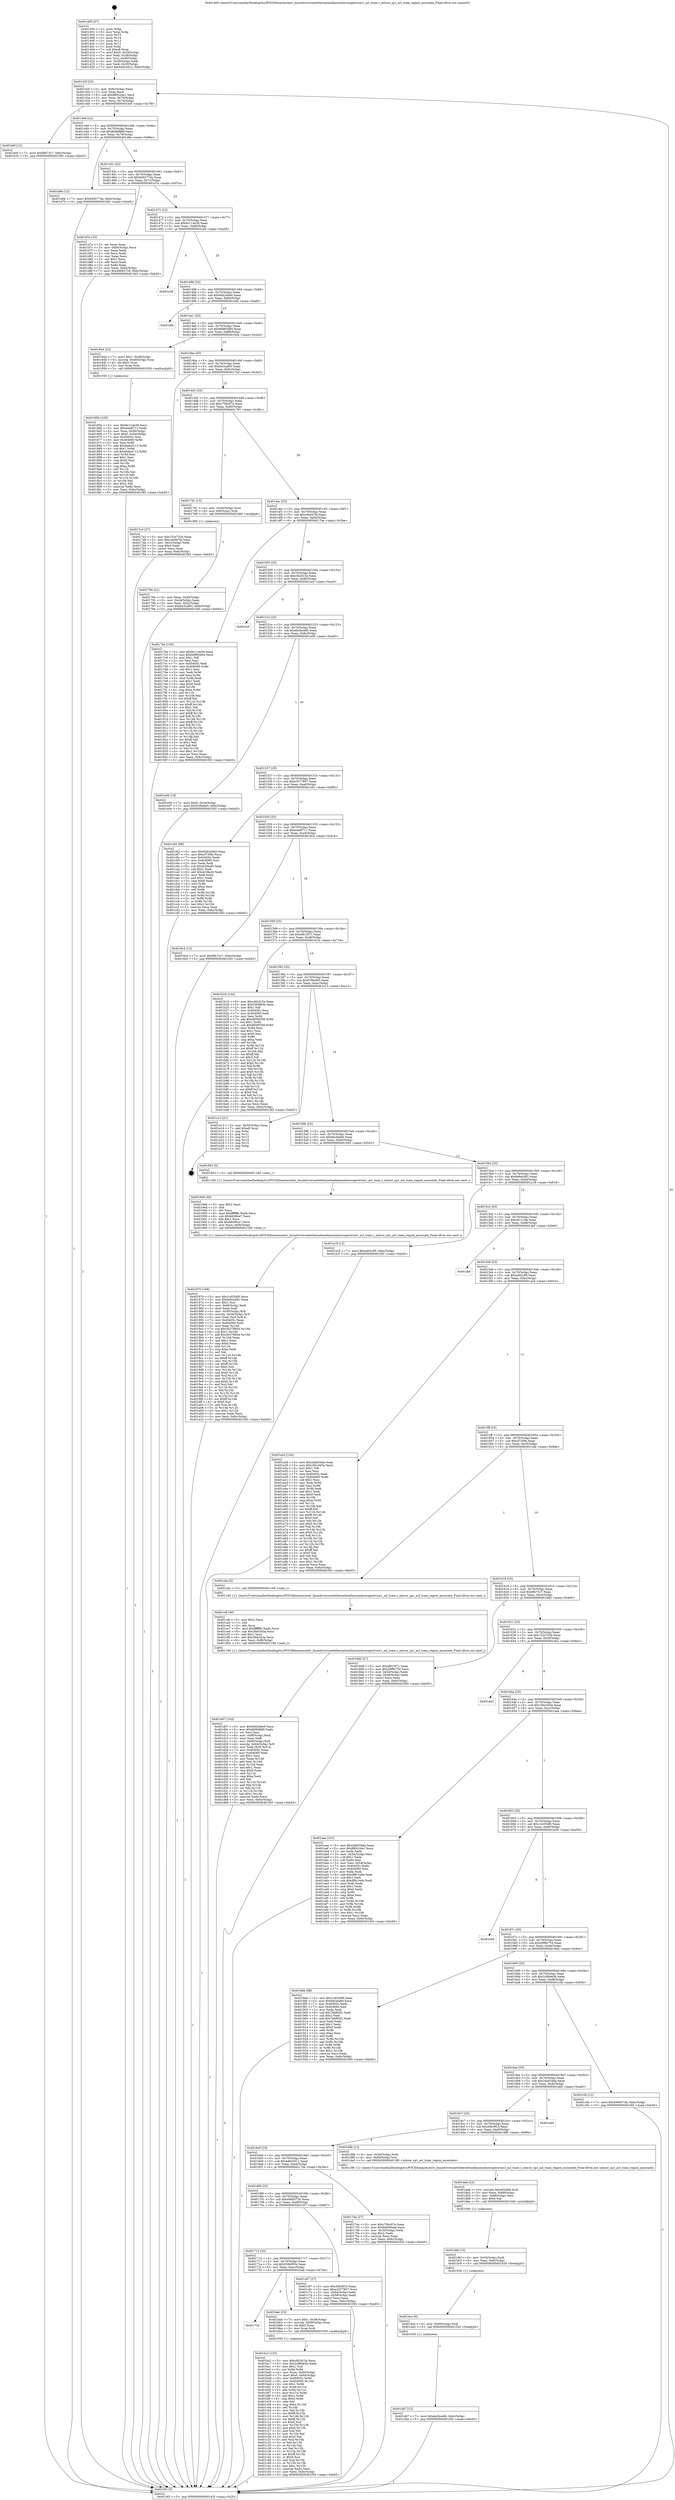 digraph "0x401400" {
  label = "0x401400 (/mnt/c/Users/mathe/Desktop/tcc/POCII/binaries/extr_linuxdriversnetethernetmellanoxmlxswspectrum1_acl_tcam.c_mlxsw_sp1_acl_tcam_region_associate_Final-ollvm.out::main(0))"
  labelloc = "t"
  node[shape=record]

  Entry [label="",width=0.3,height=0.3,shape=circle,fillcolor=black,style=filled]
  "0x40142f" [label="{
     0x40142f [23]\l
     | [instrs]\l
     &nbsp;&nbsp;0x40142f \<+3\>: mov -0x6c(%rbp),%eax\l
     &nbsp;&nbsp;0x401432 \<+2\>: mov %eax,%ecx\l
     &nbsp;&nbsp;0x401434 \<+6\>: sub $0x880c24a1,%ecx\l
     &nbsp;&nbsp;0x40143a \<+3\>: mov %eax,-0x70(%rbp)\l
     &nbsp;&nbsp;0x40143d \<+3\>: mov %ecx,-0x74(%rbp)\l
     &nbsp;&nbsp;0x401440 \<+6\>: je 0000000000401b0f \<main+0x70f\>\l
  }"]
  "0x401b0f" [label="{
     0x401b0f [12]\l
     | [instrs]\l
     &nbsp;&nbsp;0x401b0f \<+7\>: movl $0xf9b73c7,-0x6c(%rbp)\l
     &nbsp;&nbsp;0x401b16 \<+5\>: jmp 0000000000401f45 \<main+0xb45\>\l
  }"]
  "0x401446" [label="{
     0x401446 [22]\l
     | [instrs]\l
     &nbsp;&nbsp;0x401446 \<+5\>: jmp 000000000040144b \<main+0x4b\>\l
     &nbsp;&nbsp;0x40144b \<+3\>: mov -0x70(%rbp),%eax\l
     &nbsp;&nbsp;0x40144e \<+5\>: sub $0x8b9bf889,%eax\l
     &nbsp;&nbsp;0x401453 \<+3\>: mov %eax,-0x78(%rbp)\l
     &nbsp;&nbsp;0x401456 \<+6\>: je 0000000000401d6e \<main+0x96e\>\l
  }"]
  Exit [label="",width=0.3,height=0.3,shape=circle,fillcolor=black,style=filled,peripheries=2]
  "0x401d6e" [label="{
     0x401d6e [12]\l
     | [instrs]\l
     &nbsp;&nbsp;0x401d6e \<+7\>: movl $0x949277da,-0x6c(%rbp)\l
     &nbsp;&nbsp;0x401d75 \<+5\>: jmp 0000000000401f45 \<main+0xb45\>\l
  }"]
  "0x40145c" [label="{
     0x40145c [22]\l
     | [instrs]\l
     &nbsp;&nbsp;0x40145c \<+5\>: jmp 0000000000401461 \<main+0x61\>\l
     &nbsp;&nbsp;0x401461 \<+3\>: mov -0x70(%rbp),%eax\l
     &nbsp;&nbsp;0x401464 \<+5\>: sub $0x949277da,%eax\l
     &nbsp;&nbsp;0x401469 \<+3\>: mov %eax,-0x7c(%rbp)\l
     &nbsp;&nbsp;0x40146c \<+6\>: je 0000000000401d7a \<main+0x97a\>\l
  }"]
  "0x401dd7" [label="{
     0x401dd7 [12]\l
     | [instrs]\l
     &nbsp;&nbsp;0x401dd7 \<+7\>: movl $0xde2bce6b,-0x6c(%rbp)\l
     &nbsp;&nbsp;0x401dde \<+5\>: jmp 0000000000401f45 \<main+0xb45\>\l
  }"]
  "0x401d7a" [label="{
     0x401d7a [33]\l
     | [instrs]\l
     &nbsp;&nbsp;0x401d7a \<+2\>: xor %eax,%eax\l
     &nbsp;&nbsp;0x401d7c \<+3\>: mov -0x64(%rbp),%ecx\l
     &nbsp;&nbsp;0x401d7f \<+2\>: mov %eax,%edx\l
     &nbsp;&nbsp;0x401d81 \<+2\>: sub %ecx,%edx\l
     &nbsp;&nbsp;0x401d83 \<+2\>: mov %eax,%ecx\l
     &nbsp;&nbsp;0x401d85 \<+3\>: sub $0x1,%ecx\l
     &nbsp;&nbsp;0x401d88 \<+2\>: add %ecx,%edx\l
     &nbsp;&nbsp;0x401d8a \<+2\>: sub %edx,%eax\l
     &nbsp;&nbsp;0x401d8c \<+3\>: mov %eax,-0x64(%rbp)\l
     &nbsp;&nbsp;0x401d8f \<+7\>: movl $0x49693726,-0x6c(%rbp)\l
     &nbsp;&nbsp;0x401d96 \<+5\>: jmp 0000000000401f45 \<main+0xb45\>\l
  }"]
  "0x401472" [label="{
     0x401472 [22]\l
     | [instrs]\l
     &nbsp;&nbsp;0x401472 \<+5\>: jmp 0000000000401477 \<main+0x77\>\l
     &nbsp;&nbsp;0x401477 \<+3\>: mov -0x70(%rbp),%eax\l
     &nbsp;&nbsp;0x40147a \<+5\>: sub $0x9c114e38,%eax\l
     &nbsp;&nbsp;0x40147f \<+3\>: mov %eax,-0x80(%rbp)\l
     &nbsp;&nbsp;0x401482 \<+6\>: je 0000000000401e28 \<main+0xa28\>\l
  }"]
  "0x401dce" [label="{
     0x401dce [9]\l
     | [instrs]\l
     &nbsp;&nbsp;0x401dce \<+4\>: mov -0x60(%rbp),%rdi\l
     &nbsp;&nbsp;0x401dd2 \<+5\>: call 0000000000401030 \<free@plt\>\l
     | [calls]\l
     &nbsp;&nbsp;0x401030 \{1\} (unknown)\l
  }"]
  "0x401e28" [label="{
     0x401e28\l
  }", style=dashed]
  "0x401488" [label="{
     0x401488 [25]\l
     | [instrs]\l
     &nbsp;&nbsp;0x401488 \<+5\>: jmp 000000000040148d \<main+0x8d\>\l
     &nbsp;&nbsp;0x40148d \<+3\>: mov -0x70(%rbp),%eax\l
     &nbsp;&nbsp;0x401490 \<+5\>: sub $0x9d42dde0,%eax\l
     &nbsp;&nbsp;0x401495 \<+6\>: mov %eax,-0x84(%rbp)\l
     &nbsp;&nbsp;0x40149b \<+6\>: je 0000000000401efd \<main+0xafd\>\l
  }"]
  "0x401dbf" [label="{
     0x401dbf [15]\l
     | [instrs]\l
     &nbsp;&nbsp;0x401dbf \<+4\>: mov -0x50(%rbp),%rdi\l
     &nbsp;&nbsp;0x401dc3 \<+6\>: mov %eax,-0xfc(%rbp)\l
     &nbsp;&nbsp;0x401dc9 \<+5\>: call 0000000000401030 \<free@plt\>\l
     | [calls]\l
     &nbsp;&nbsp;0x401030 \{1\} (unknown)\l
  }"]
  "0x401efd" [label="{
     0x401efd\l
  }", style=dashed]
  "0x4014a1" [label="{
     0x4014a1 [25]\l
     | [instrs]\l
     &nbsp;&nbsp;0x4014a1 \<+5\>: jmp 00000000004014a6 \<main+0xa6\>\l
     &nbsp;&nbsp;0x4014a6 \<+3\>: mov -0x70(%rbp),%eax\l
     &nbsp;&nbsp;0x4014a9 \<+5\>: sub $0x9d993d84,%eax\l
     &nbsp;&nbsp;0x4014ae \<+6\>: mov %eax,-0x88(%rbp)\l
     &nbsp;&nbsp;0x4014b4 \<+6\>: je 0000000000401844 \<main+0x444\>\l
  }"]
  "0x401da8" [label="{
     0x401da8 [23]\l
     | [instrs]\l
     &nbsp;&nbsp;0x401da8 \<+10\>: movabs $0x4020b6,%rdi\l
     &nbsp;&nbsp;0x401db2 \<+3\>: mov %eax,-0x68(%rbp)\l
     &nbsp;&nbsp;0x401db5 \<+3\>: mov -0x68(%rbp),%esi\l
     &nbsp;&nbsp;0x401db8 \<+2\>: mov $0x0,%al\l
     &nbsp;&nbsp;0x401dba \<+5\>: call 0000000000401040 \<printf@plt\>\l
     | [calls]\l
     &nbsp;&nbsp;0x401040 \{1\} (unknown)\l
  }"]
  "0x401844" [label="{
     0x401844 [23]\l
     | [instrs]\l
     &nbsp;&nbsp;0x401844 \<+7\>: movl $0x1,-0x48(%rbp)\l
     &nbsp;&nbsp;0x40184b \<+4\>: movslq -0x48(%rbp),%rax\l
     &nbsp;&nbsp;0x40184f \<+4\>: shl $0x2,%rax\l
     &nbsp;&nbsp;0x401853 \<+3\>: mov %rax,%rdi\l
     &nbsp;&nbsp;0x401856 \<+5\>: call 0000000000401050 \<malloc@plt\>\l
     | [calls]\l
     &nbsp;&nbsp;0x401050 \{1\} (unknown)\l
  }"]
  "0x4014ba" [label="{
     0x4014ba [25]\l
     | [instrs]\l
     &nbsp;&nbsp;0x4014ba \<+5\>: jmp 00000000004014bf \<main+0xbf\>\l
     &nbsp;&nbsp;0x4014bf \<+3\>: mov -0x70(%rbp),%eax\l
     &nbsp;&nbsp;0x4014c2 \<+5\>: sub $0xb43caf03,%eax\l
     &nbsp;&nbsp;0x4014c7 \<+6\>: mov %eax,-0x8c(%rbp)\l
     &nbsp;&nbsp;0x4014cd \<+6\>: je 00000000004017a3 \<main+0x3a3\>\l
  }"]
  "0x401d07" [label="{
     0x401d07 [103]\l
     | [instrs]\l
     &nbsp;&nbsp;0x401d07 \<+5\>: mov $0x9d42dde0,%ecx\l
     &nbsp;&nbsp;0x401d0c \<+5\>: mov $0x8b9bf889,%edx\l
     &nbsp;&nbsp;0x401d11 \<+2\>: xor %esi,%esi\l
     &nbsp;&nbsp;0x401d13 \<+6\>: mov -0xf8(%rbp),%edi\l
     &nbsp;&nbsp;0x401d19 \<+3\>: imul %eax,%edi\l
     &nbsp;&nbsp;0x401d1c \<+4\>: mov -0x60(%rbp),%r8\l
     &nbsp;&nbsp;0x401d20 \<+4\>: movslq -0x64(%rbp),%r9\l
     &nbsp;&nbsp;0x401d24 \<+4\>: mov %edi,(%r8,%r9,4)\l
     &nbsp;&nbsp;0x401d28 \<+7\>: mov 0x40405c,%eax\l
     &nbsp;&nbsp;0x401d2f \<+7\>: mov 0x404060,%edi\l
     &nbsp;&nbsp;0x401d36 \<+3\>: sub $0x1,%esi\l
     &nbsp;&nbsp;0x401d39 \<+3\>: mov %eax,%r10d\l
     &nbsp;&nbsp;0x401d3c \<+3\>: add %esi,%r10d\l
     &nbsp;&nbsp;0x401d3f \<+4\>: imul %r10d,%eax\l
     &nbsp;&nbsp;0x401d43 \<+3\>: and $0x1,%eax\l
     &nbsp;&nbsp;0x401d46 \<+3\>: cmp $0x0,%eax\l
     &nbsp;&nbsp;0x401d49 \<+4\>: sete %r11b\l
     &nbsp;&nbsp;0x401d4d \<+3\>: cmp $0xa,%edi\l
     &nbsp;&nbsp;0x401d50 \<+3\>: setl %bl\l
     &nbsp;&nbsp;0x401d53 \<+3\>: mov %r11b,%r14b\l
     &nbsp;&nbsp;0x401d56 \<+3\>: and %bl,%r14b\l
     &nbsp;&nbsp;0x401d59 \<+3\>: xor %bl,%r11b\l
     &nbsp;&nbsp;0x401d5c \<+3\>: or %r11b,%r14b\l
     &nbsp;&nbsp;0x401d5f \<+4\>: test $0x1,%r14b\l
     &nbsp;&nbsp;0x401d63 \<+3\>: cmovne %edx,%ecx\l
     &nbsp;&nbsp;0x401d66 \<+3\>: mov %ecx,-0x6c(%rbp)\l
     &nbsp;&nbsp;0x401d69 \<+5\>: jmp 0000000000401f45 \<main+0xb45\>\l
  }"]
  "0x4017a3" [label="{
     0x4017a3 [27]\l
     | [instrs]\l
     &nbsp;&nbsp;0x4017a3 \<+5\>: mov $0x132e733b,%eax\l
     &nbsp;&nbsp;0x4017a8 \<+5\>: mov $0xcde947fe,%ecx\l
     &nbsp;&nbsp;0x4017ad \<+3\>: mov -0x2c(%rbp),%edx\l
     &nbsp;&nbsp;0x4017b0 \<+3\>: cmp $0x0,%edx\l
     &nbsp;&nbsp;0x4017b3 \<+3\>: cmove %ecx,%eax\l
     &nbsp;&nbsp;0x4017b6 \<+3\>: mov %eax,-0x6c(%rbp)\l
     &nbsp;&nbsp;0x4017b9 \<+5\>: jmp 0000000000401f45 \<main+0xb45\>\l
  }"]
  "0x4014d3" [label="{
     0x4014d3 [25]\l
     | [instrs]\l
     &nbsp;&nbsp;0x4014d3 \<+5\>: jmp 00000000004014d8 \<main+0xd8\>\l
     &nbsp;&nbsp;0x4014d8 \<+3\>: mov -0x70(%rbp),%eax\l
     &nbsp;&nbsp;0x4014db \<+5\>: sub $0xc70bc97e,%eax\l
     &nbsp;&nbsp;0x4014e0 \<+6\>: mov %eax,-0x90(%rbp)\l
     &nbsp;&nbsp;0x4014e6 \<+6\>: je 0000000000401781 \<main+0x381\>\l
  }"]
  "0x401cdf" [label="{
     0x401cdf [40]\l
     | [instrs]\l
     &nbsp;&nbsp;0x401cdf \<+5\>: mov $0x2,%ecx\l
     &nbsp;&nbsp;0x401ce4 \<+1\>: cltd\l
     &nbsp;&nbsp;0x401ce5 \<+2\>: idiv %ecx\l
     &nbsp;&nbsp;0x401ce7 \<+6\>: imul $0xfffffffe,%edx,%ecx\l
     &nbsp;&nbsp;0x401ced \<+6\>: sub $0x3feb343a,%ecx\l
     &nbsp;&nbsp;0x401cf3 \<+3\>: add $0x1,%ecx\l
     &nbsp;&nbsp;0x401cf6 \<+6\>: add $0x3feb343a,%ecx\l
     &nbsp;&nbsp;0x401cfc \<+6\>: mov %ecx,-0xf8(%rbp)\l
     &nbsp;&nbsp;0x401d02 \<+5\>: call 0000000000401160 \<next_i\>\l
     | [calls]\l
     &nbsp;&nbsp;0x401160 \{1\} (/mnt/c/Users/mathe/Desktop/tcc/POCII/binaries/extr_linuxdriversnetethernetmellanoxmlxswspectrum1_acl_tcam.c_mlxsw_sp1_acl_tcam_region_associate_Final-ollvm.out::next_i)\l
  }"]
  "0x401781" [label="{
     0x401781 [13]\l
     | [instrs]\l
     &nbsp;&nbsp;0x401781 \<+4\>: mov -0x40(%rbp),%rax\l
     &nbsp;&nbsp;0x401785 \<+4\>: mov 0x8(%rax),%rdi\l
     &nbsp;&nbsp;0x401789 \<+5\>: call 0000000000401060 \<atoi@plt\>\l
     | [calls]\l
     &nbsp;&nbsp;0x401060 \{1\} (unknown)\l
  }"]
  "0x4014ec" [label="{
     0x4014ec [25]\l
     | [instrs]\l
     &nbsp;&nbsp;0x4014ec \<+5\>: jmp 00000000004014f1 \<main+0xf1\>\l
     &nbsp;&nbsp;0x4014f1 \<+3\>: mov -0x70(%rbp),%eax\l
     &nbsp;&nbsp;0x4014f4 \<+5\>: sub $0xcde947fe,%eax\l
     &nbsp;&nbsp;0x4014f9 \<+6\>: mov %eax,-0x94(%rbp)\l
     &nbsp;&nbsp;0x4014ff \<+6\>: je 00000000004017be \<main+0x3be\>\l
  }"]
  "0x401bc2" [label="{
     0x401bc2 [153]\l
     | [instrs]\l
     &nbsp;&nbsp;0x401bc2 \<+5\>: mov $0xcf42d15a,%ecx\l
     &nbsp;&nbsp;0x401bc7 \<+5\>: mov $0x2c89de5b,%edx\l
     &nbsp;&nbsp;0x401bcc \<+3\>: mov $0x1,%sil\l
     &nbsp;&nbsp;0x401bcf \<+3\>: xor %r8d,%r8d\l
     &nbsp;&nbsp;0x401bd2 \<+4\>: mov %rax,-0x60(%rbp)\l
     &nbsp;&nbsp;0x401bd6 \<+7\>: movl $0x0,-0x64(%rbp)\l
     &nbsp;&nbsp;0x401bdd \<+8\>: mov 0x40405c,%r9d\l
     &nbsp;&nbsp;0x401be5 \<+8\>: mov 0x404060,%r10d\l
     &nbsp;&nbsp;0x401bed \<+4\>: sub $0x1,%r8d\l
     &nbsp;&nbsp;0x401bf1 \<+3\>: mov %r9d,%r11d\l
     &nbsp;&nbsp;0x401bf4 \<+3\>: add %r8d,%r11d\l
     &nbsp;&nbsp;0x401bf7 \<+4\>: imul %r11d,%r9d\l
     &nbsp;&nbsp;0x401bfb \<+4\>: and $0x1,%r9d\l
     &nbsp;&nbsp;0x401bff \<+4\>: cmp $0x0,%r9d\l
     &nbsp;&nbsp;0x401c03 \<+3\>: sete %bl\l
     &nbsp;&nbsp;0x401c06 \<+4\>: cmp $0xa,%r10d\l
     &nbsp;&nbsp;0x401c0a \<+4\>: setl %r14b\l
     &nbsp;&nbsp;0x401c0e \<+3\>: mov %bl,%r15b\l
     &nbsp;&nbsp;0x401c11 \<+4\>: xor $0xff,%r15b\l
     &nbsp;&nbsp;0x401c15 \<+3\>: mov %r14b,%r12b\l
     &nbsp;&nbsp;0x401c18 \<+4\>: xor $0xff,%r12b\l
     &nbsp;&nbsp;0x401c1c \<+4\>: xor $0x0,%sil\l
     &nbsp;&nbsp;0x401c20 \<+3\>: mov %r15b,%r13b\l
     &nbsp;&nbsp;0x401c23 \<+4\>: and $0x0,%r13b\l
     &nbsp;&nbsp;0x401c27 \<+3\>: and %sil,%bl\l
     &nbsp;&nbsp;0x401c2a \<+3\>: mov %r12b,%al\l
     &nbsp;&nbsp;0x401c2d \<+2\>: and $0x0,%al\l
     &nbsp;&nbsp;0x401c2f \<+3\>: and %sil,%r14b\l
     &nbsp;&nbsp;0x401c32 \<+3\>: or %bl,%r13b\l
     &nbsp;&nbsp;0x401c35 \<+3\>: or %r14b,%al\l
     &nbsp;&nbsp;0x401c38 \<+3\>: xor %al,%r13b\l
     &nbsp;&nbsp;0x401c3b \<+3\>: or %r12b,%r15b\l
     &nbsp;&nbsp;0x401c3e \<+4\>: xor $0xff,%r15b\l
     &nbsp;&nbsp;0x401c42 \<+4\>: or $0x0,%sil\l
     &nbsp;&nbsp;0x401c46 \<+3\>: and %sil,%r15b\l
     &nbsp;&nbsp;0x401c49 \<+3\>: or %r15b,%r13b\l
     &nbsp;&nbsp;0x401c4c \<+4\>: test $0x1,%r13b\l
     &nbsp;&nbsp;0x401c50 \<+3\>: cmovne %edx,%ecx\l
     &nbsp;&nbsp;0x401c53 \<+3\>: mov %ecx,-0x6c(%rbp)\l
     &nbsp;&nbsp;0x401c56 \<+5\>: jmp 0000000000401f45 \<main+0xb45\>\l
  }"]
  "0x4017be" [label="{
     0x4017be [134]\l
     | [instrs]\l
     &nbsp;&nbsp;0x4017be \<+5\>: mov $0x9c114e38,%eax\l
     &nbsp;&nbsp;0x4017c3 \<+5\>: mov $0x9d993d84,%ecx\l
     &nbsp;&nbsp;0x4017c8 \<+2\>: mov $0x1,%dl\l
     &nbsp;&nbsp;0x4017ca \<+2\>: xor %esi,%esi\l
     &nbsp;&nbsp;0x4017cc \<+7\>: mov 0x40405c,%edi\l
     &nbsp;&nbsp;0x4017d3 \<+8\>: mov 0x404060,%r8d\l
     &nbsp;&nbsp;0x4017db \<+3\>: sub $0x1,%esi\l
     &nbsp;&nbsp;0x4017de \<+3\>: mov %edi,%r9d\l
     &nbsp;&nbsp;0x4017e1 \<+3\>: add %esi,%r9d\l
     &nbsp;&nbsp;0x4017e4 \<+4\>: imul %r9d,%edi\l
     &nbsp;&nbsp;0x4017e8 \<+3\>: and $0x1,%edi\l
     &nbsp;&nbsp;0x4017eb \<+3\>: cmp $0x0,%edi\l
     &nbsp;&nbsp;0x4017ee \<+4\>: sete %r10b\l
     &nbsp;&nbsp;0x4017f2 \<+4\>: cmp $0xa,%r8d\l
     &nbsp;&nbsp;0x4017f6 \<+4\>: setl %r11b\l
     &nbsp;&nbsp;0x4017fa \<+3\>: mov %r10b,%bl\l
     &nbsp;&nbsp;0x4017fd \<+3\>: xor $0xff,%bl\l
     &nbsp;&nbsp;0x401800 \<+3\>: mov %r11b,%r14b\l
     &nbsp;&nbsp;0x401803 \<+4\>: xor $0xff,%r14b\l
     &nbsp;&nbsp;0x401807 \<+3\>: xor $0x1,%dl\l
     &nbsp;&nbsp;0x40180a \<+3\>: mov %bl,%r15b\l
     &nbsp;&nbsp;0x40180d \<+4\>: and $0xff,%r15b\l
     &nbsp;&nbsp;0x401811 \<+3\>: and %dl,%r10b\l
     &nbsp;&nbsp;0x401814 \<+3\>: mov %r14b,%r12b\l
     &nbsp;&nbsp;0x401817 \<+4\>: and $0xff,%r12b\l
     &nbsp;&nbsp;0x40181b \<+3\>: and %dl,%r11b\l
     &nbsp;&nbsp;0x40181e \<+3\>: or %r10b,%r15b\l
     &nbsp;&nbsp;0x401821 \<+3\>: or %r11b,%r12b\l
     &nbsp;&nbsp;0x401824 \<+3\>: xor %r12b,%r15b\l
     &nbsp;&nbsp;0x401827 \<+3\>: or %r14b,%bl\l
     &nbsp;&nbsp;0x40182a \<+3\>: xor $0xff,%bl\l
     &nbsp;&nbsp;0x40182d \<+3\>: or $0x1,%dl\l
     &nbsp;&nbsp;0x401830 \<+2\>: and %dl,%bl\l
     &nbsp;&nbsp;0x401832 \<+3\>: or %bl,%r15b\l
     &nbsp;&nbsp;0x401835 \<+4\>: test $0x1,%r15b\l
     &nbsp;&nbsp;0x401839 \<+3\>: cmovne %ecx,%eax\l
     &nbsp;&nbsp;0x40183c \<+3\>: mov %eax,-0x6c(%rbp)\l
     &nbsp;&nbsp;0x40183f \<+5\>: jmp 0000000000401f45 \<main+0xb45\>\l
  }"]
  "0x401505" [label="{
     0x401505 [25]\l
     | [instrs]\l
     &nbsp;&nbsp;0x401505 \<+5\>: jmp 000000000040150a \<main+0x10a\>\l
     &nbsp;&nbsp;0x40150a \<+3\>: mov -0x70(%rbp),%eax\l
     &nbsp;&nbsp;0x40150d \<+5\>: sub $0xcf42d15a,%eax\l
     &nbsp;&nbsp;0x401512 \<+6\>: mov %eax,-0x98(%rbp)\l
     &nbsp;&nbsp;0x401518 \<+6\>: je 0000000000401ecf \<main+0xacf\>\l
  }"]
  "0x40172b" [label="{
     0x40172b\l
  }", style=dashed]
  "0x401ecf" [label="{
     0x401ecf\l
  }", style=dashed]
  "0x40151e" [label="{
     0x40151e [25]\l
     | [instrs]\l
     &nbsp;&nbsp;0x40151e \<+5\>: jmp 0000000000401523 \<main+0x123\>\l
     &nbsp;&nbsp;0x401523 \<+3\>: mov -0x70(%rbp),%eax\l
     &nbsp;&nbsp;0x401526 \<+5\>: sub $0xde2bce6b,%eax\l
     &nbsp;&nbsp;0x40152b \<+6\>: mov %eax,-0x9c(%rbp)\l
     &nbsp;&nbsp;0x401531 \<+6\>: je 0000000000401e00 \<main+0xa00\>\l
  }"]
  "0x401bab" [label="{
     0x401bab [23]\l
     | [instrs]\l
     &nbsp;&nbsp;0x401bab \<+7\>: movl $0x1,-0x58(%rbp)\l
     &nbsp;&nbsp;0x401bb2 \<+4\>: movslq -0x58(%rbp),%rax\l
     &nbsp;&nbsp;0x401bb6 \<+4\>: shl $0x2,%rax\l
     &nbsp;&nbsp;0x401bba \<+3\>: mov %rax,%rdi\l
     &nbsp;&nbsp;0x401bbd \<+5\>: call 0000000000401050 \<malloc@plt\>\l
     | [calls]\l
     &nbsp;&nbsp;0x401050 \{1\} (unknown)\l
  }"]
  "0x401e00" [label="{
     0x401e00 [19]\l
     | [instrs]\l
     &nbsp;&nbsp;0x401e00 \<+7\>: movl $0x0,-0x34(%rbp)\l
     &nbsp;&nbsp;0x401e07 \<+7\>: movl $0xf1f9a4b5,-0x6c(%rbp)\l
     &nbsp;&nbsp;0x401e0e \<+5\>: jmp 0000000000401f45 \<main+0xb45\>\l
  }"]
  "0x401537" [label="{
     0x401537 [25]\l
     | [instrs]\l
     &nbsp;&nbsp;0x401537 \<+5\>: jmp 000000000040153c \<main+0x13c\>\l
     &nbsp;&nbsp;0x40153c \<+3\>: mov -0x70(%rbp),%eax\l
     &nbsp;&nbsp;0x40153f \<+5\>: sub $0xe3377857,%eax\l
     &nbsp;&nbsp;0x401544 \<+6\>: mov %eax,-0xa0(%rbp)\l
     &nbsp;&nbsp;0x40154a \<+6\>: je 0000000000401c82 \<main+0x882\>\l
  }"]
  "0x401712" [label="{
     0x401712 [25]\l
     | [instrs]\l
     &nbsp;&nbsp;0x401712 \<+5\>: jmp 0000000000401717 \<main+0x317\>\l
     &nbsp;&nbsp;0x401717 \<+3\>: mov -0x70(%rbp),%eax\l
     &nbsp;&nbsp;0x40171a \<+5\>: sub $0x5384f93e,%eax\l
     &nbsp;&nbsp;0x40171f \<+6\>: mov %eax,-0xec(%rbp)\l
     &nbsp;&nbsp;0x401725 \<+6\>: je 0000000000401bab \<main+0x7ab\>\l
  }"]
  "0x401c82" [label="{
     0x401c82 [88]\l
     | [instrs]\l
     &nbsp;&nbsp;0x401c82 \<+5\>: mov $0x9d42dde0,%eax\l
     &nbsp;&nbsp;0x401c87 \<+5\>: mov $0xcf730fe,%ecx\l
     &nbsp;&nbsp;0x401c8c \<+7\>: mov 0x40405c,%edx\l
     &nbsp;&nbsp;0x401c93 \<+7\>: mov 0x404060,%esi\l
     &nbsp;&nbsp;0x401c9a \<+2\>: mov %edx,%edi\l
     &nbsp;&nbsp;0x401c9c \<+6\>: sub $0x4c58a40,%edi\l
     &nbsp;&nbsp;0x401ca2 \<+3\>: sub $0x1,%edi\l
     &nbsp;&nbsp;0x401ca5 \<+6\>: add $0x4c58a40,%edi\l
     &nbsp;&nbsp;0x401cab \<+3\>: imul %edi,%edx\l
     &nbsp;&nbsp;0x401cae \<+3\>: and $0x1,%edx\l
     &nbsp;&nbsp;0x401cb1 \<+3\>: cmp $0x0,%edx\l
     &nbsp;&nbsp;0x401cb4 \<+4\>: sete %r8b\l
     &nbsp;&nbsp;0x401cb8 \<+3\>: cmp $0xa,%esi\l
     &nbsp;&nbsp;0x401cbb \<+4\>: setl %r9b\l
     &nbsp;&nbsp;0x401cbf \<+3\>: mov %r8b,%r10b\l
     &nbsp;&nbsp;0x401cc2 \<+3\>: and %r9b,%r10b\l
     &nbsp;&nbsp;0x401cc5 \<+3\>: xor %r9b,%r8b\l
     &nbsp;&nbsp;0x401cc8 \<+3\>: or %r8b,%r10b\l
     &nbsp;&nbsp;0x401ccb \<+4\>: test $0x1,%r10b\l
     &nbsp;&nbsp;0x401ccf \<+3\>: cmovne %ecx,%eax\l
     &nbsp;&nbsp;0x401cd2 \<+3\>: mov %eax,-0x6c(%rbp)\l
     &nbsp;&nbsp;0x401cd5 \<+5\>: jmp 0000000000401f45 \<main+0xb45\>\l
  }"]
  "0x401550" [label="{
     0x401550 [25]\l
     | [instrs]\l
     &nbsp;&nbsp;0x401550 \<+5\>: jmp 0000000000401555 \<main+0x155\>\l
     &nbsp;&nbsp;0x401555 \<+3\>: mov -0x70(%rbp),%eax\l
     &nbsp;&nbsp;0x401558 \<+5\>: sub $0xe4e8f711,%eax\l
     &nbsp;&nbsp;0x40155d \<+6\>: mov %eax,-0xa4(%rbp)\l
     &nbsp;&nbsp;0x401563 \<+6\>: je 00000000004018c4 \<main+0x4c4\>\l
  }"]
  "0x401c67" [label="{
     0x401c67 [27]\l
     | [instrs]\l
     &nbsp;&nbsp;0x401c67 \<+5\>: mov $0x30fc9f15,%eax\l
     &nbsp;&nbsp;0x401c6c \<+5\>: mov $0xe3377857,%ecx\l
     &nbsp;&nbsp;0x401c71 \<+3\>: mov -0x64(%rbp),%edx\l
     &nbsp;&nbsp;0x401c74 \<+3\>: cmp -0x58(%rbp),%edx\l
     &nbsp;&nbsp;0x401c77 \<+3\>: cmovl %ecx,%eax\l
     &nbsp;&nbsp;0x401c7a \<+3\>: mov %eax,-0x6c(%rbp)\l
     &nbsp;&nbsp;0x401c7d \<+5\>: jmp 0000000000401f45 \<main+0xb45\>\l
  }"]
  "0x4018c4" [label="{
     0x4018c4 [12]\l
     | [instrs]\l
     &nbsp;&nbsp;0x4018c4 \<+7\>: movl $0xf9b73c7,-0x6c(%rbp)\l
     &nbsp;&nbsp;0x4018cb \<+5\>: jmp 0000000000401f45 \<main+0xb45\>\l
  }"]
  "0x401569" [label="{
     0x401569 [25]\l
     | [instrs]\l
     &nbsp;&nbsp;0x401569 \<+5\>: jmp 000000000040156e \<main+0x16e\>\l
     &nbsp;&nbsp;0x40156e \<+3\>: mov -0x70(%rbp),%eax\l
     &nbsp;&nbsp;0x401571 \<+5\>: sub $0xef615f71,%eax\l
     &nbsp;&nbsp;0x401576 \<+6\>: mov %eax,-0xa8(%rbp)\l
     &nbsp;&nbsp;0x40157c \<+6\>: je 0000000000401b1b \<main+0x71b\>\l
  }"]
  "0x401970" [label="{
     0x401970 [168]\l
     | [instrs]\l
     &nbsp;&nbsp;0x401970 \<+5\>: mov $0x1cd354f0,%ecx\l
     &nbsp;&nbsp;0x401975 \<+5\>: mov $0xfe6ee382,%edx\l
     &nbsp;&nbsp;0x40197a \<+3\>: mov $0x1,%sil\l
     &nbsp;&nbsp;0x40197d \<+6\>: mov -0xf4(%rbp),%edi\l
     &nbsp;&nbsp;0x401983 \<+3\>: imul %eax,%edi\l
     &nbsp;&nbsp;0x401986 \<+4\>: mov -0x50(%rbp),%r8\l
     &nbsp;&nbsp;0x40198a \<+4\>: movslq -0x54(%rbp),%r9\l
     &nbsp;&nbsp;0x40198e \<+4\>: mov %edi,(%r8,%r9,4)\l
     &nbsp;&nbsp;0x401992 \<+7\>: mov 0x40405c,%eax\l
     &nbsp;&nbsp;0x401999 \<+7\>: mov 0x404060,%edi\l
     &nbsp;&nbsp;0x4019a0 \<+3\>: mov %eax,%r10d\l
     &nbsp;&nbsp;0x4019a3 \<+7\>: sub $0x3b37895d,%r10d\l
     &nbsp;&nbsp;0x4019aa \<+4\>: sub $0x1,%r10d\l
     &nbsp;&nbsp;0x4019ae \<+7\>: add $0x3b37895d,%r10d\l
     &nbsp;&nbsp;0x4019b5 \<+4\>: imul %r10d,%eax\l
     &nbsp;&nbsp;0x4019b9 \<+3\>: and $0x1,%eax\l
     &nbsp;&nbsp;0x4019bc \<+3\>: cmp $0x0,%eax\l
     &nbsp;&nbsp;0x4019bf \<+4\>: sete %r11b\l
     &nbsp;&nbsp;0x4019c3 \<+3\>: cmp $0xa,%edi\l
     &nbsp;&nbsp;0x4019c6 \<+3\>: setl %bl\l
     &nbsp;&nbsp;0x4019c9 \<+3\>: mov %r11b,%r14b\l
     &nbsp;&nbsp;0x4019cc \<+4\>: xor $0xff,%r14b\l
     &nbsp;&nbsp;0x4019d0 \<+3\>: mov %bl,%r15b\l
     &nbsp;&nbsp;0x4019d3 \<+4\>: xor $0xff,%r15b\l
     &nbsp;&nbsp;0x4019d7 \<+4\>: xor $0x0,%sil\l
     &nbsp;&nbsp;0x4019db \<+3\>: mov %r14b,%r12b\l
     &nbsp;&nbsp;0x4019de \<+4\>: and $0x0,%r12b\l
     &nbsp;&nbsp;0x4019e2 \<+3\>: and %sil,%r11b\l
     &nbsp;&nbsp;0x4019e5 \<+3\>: mov %r15b,%r13b\l
     &nbsp;&nbsp;0x4019e8 \<+4\>: and $0x0,%r13b\l
     &nbsp;&nbsp;0x4019ec \<+3\>: and %sil,%bl\l
     &nbsp;&nbsp;0x4019ef \<+3\>: or %r11b,%r12b\l
     &nbsp;&nbsp;0x4019f2 \<+3\>: or %bl,%r13b\l
     &nbsp;&nbsp;0x4019f5 \<+3\>: xor %r13b,%r12b\l
     &nbsp;&nbsp;0x4019f8 \<+3\>: or %r15b,%r14b\l
     &nbsp;&nbsp;0x4019fb \<+4\>: xor $0xff,%r14b\l
     &nbsp;&nbsp;0x4019ff \<+4\>: or $0x0,%sil\l
     &nbsp;&nbsp;0x401a03 \<+3\>: and %sil,%r14b\l
     &nbsp;&nbsp;0x401a06 \<+3\>: or %r14b,%r12b\l
     &nbsp;&nbsp;0x401a09 \<+4\>: test $0x1,%r12b\l
     &nbsp;&nbsp;0x401a0d \<+3\>: cmovne %edx,%ecx\l
     &nbsp;&nbsp;0x401a10 \<+3\>: mov %ecx,-0x6c(%rbp)\l
     &nbsp;&nbsp;0x401a13 \<+5\>: jmp 0000000000401f45 \<main+0xb45\>\l
  }"]
  "0x401b1b" [label="{
     0x401b1b [144]\l
     | [instrs]\l
     &nbsp;&nbsp;0x401b1b \<+5\>: mov $0xcf42d15a,%eax\l
     &nbsp;&nbsp;0x401b20 \<+5\>: mov $0x5384f93e,%ecx\l
     &nbsp;&nbsp;0x401b25 \<+2\>: mov $0x1,%dl\l
     &nbsp;&nbsp;0x401b27 \<+7\>: mov 0x40405c,%esi\l
     &nbsp;&nbsp;0x401b2e \<+7\>: mov 0x404060,%edi\l
     &nbsp;&nbsp;0x401b35 \<+3\>: mov %esi,%r8d\l
     &nbsp;&nbsp;0x401b38 \<+7\>: add $0xd65fd358,%r8d\l
     &nbsp;&nbsp;0x401b3f \<+4\>: sub $0x1,%r8d\l
     &nbsp;&nbsp;0x401b43 \<+7\>: sub $0xd65fd358,%r8d\l
     &nbsp;&nbsp;0x401b4a \<+4\>: imul %r8d,%esi\l
     &nbsp;&nbsp;0x401b4e \<+3\>: and $0x1,%esi\l
     &nbsp;&nbsp;0x401b51 \<+3\>: cmp $0x0,%esi\l
     &nbsp;&nbsp;0x401b54 \<+4\>: sete %r9b\l
     &nbsp;&nbsp;0x401b58 \<+3\>: cmp $0xa,%edi\l
     &nbsp;&nbsp;0x401b5b \<+4\>: setl %r10b\l
     &nbsp;&nbsp;0x401b5f \<+3\>: mov %r9b,%r11b\l
     &nbsp;&nbsp;0x401b62 \<+4\>: xor $0xff,%r11b\l
     &nbsp;&nbsp;0x401b66 \<+3\>: mov %r10b,%bl\l
     &nbsp;&nbsp;0x401b69 \<+3\>: xor $0xff,%bl\l
     &nbsp;&nbsp;0x401b6c \<+3\>: xor $0x0,%dl\l
     &nbsp;&nbsp;0x401b6f \<+3\>: mov %r11b,%r14b\l
     &nbsp;&nbsp;0x401b72 \<+4\>: and $0x0,%r14b\l
     &nbsp;&nbsp;0x401b76 \<+3\>: and %dl,%r9b\l
     &nbsp;&nbsp;0x401b79 \<+3\>: mov %bl,%r15b\l
     &nbsp;&nbsp;0x401b7c \<+4\>: and $0x0,%r15b\l
     &nbsp;&nbsp;0x401b80 \<+3\>: and %dl,%r10b\l
     &nbsp;&nbsp;0x401b83 \<+3\>: or %r9b,%r14b\l
     &nbsp;&nbsp;0x401b86 \<+3\>: or %r10b,%r15b\l
     &nbsp;&nbsp;0x401b89 \<+3\>: xor %r15b,%r14b\l
     &nbsp;&nbsp;0x401b8c \<+3\>: or %bl,%r11b\l
     &nbsp;&nbsp;0x401b8f \<+4\>: xor $0xff,%r11b\l
     &nbsp;&nbsp;0x401b93 \<+3\>: or $0x0,%dl\l
     &nbsp;&nbsp;0x401b96 \<+3\>: and %dl,%r11b\l
     &nbsp;&nbsp;0x401b99 \<+3\>: or %r11b,%r14b\l
     &nbsp;&nbsp;0x401b9c \<+4\>: test $0x1,%r14b\l
     &nbsp;&nbsp;0x401ba0 \<+3\>: cmovne %ecx,%eax\l
     &nbsp;&nbsp;0x401ba3 \<+3\>: mov %eax,-0x6c(%rbp)\l
     &nbsp;&nbsp;0x401ba6 \<+5\>: jmp 0000000000401f45 \<main+0xb45\>\l
  }"]
  "0x401582" [label="{
     0x401582 [25]\l
     | [instrs]\l
     &nbsp;&nbsp;0x401582 \<+5\>: jmp 0000000000401587 \<main+0x187\>\l
     &nbsp;&nbsp;0x401587 \<+3\>: mov -0x70(%rbp),%eax\l
     &nbsp;&nbsp;0x40158a \<+5\>: sub $0xf1f9a4b5,%eax\l
     &nbsp;&nbsp;0x40158f \<+6\>: mov %eax,-0xac(%rbp)\l
     &nbsp;&nbsp;0x401595 \<+6\>: je 0000000000401e13 \<main+0xa13\>\l
  }"]
  "0x401948" [label="{
     0x401948 [40]\l
     | [instrs]\l
     &nbsp;&nbsp;0x401948 \<+5\>: mov $0x2,%ecx\l
     &nbsp;&nbsp;0x40194d \<+1\>: cltd\l
     &nbsp;&nbsp;0x40194e \<+2\>: idiv %ecx\l
     &nbsp;&nbsp;0x401950 \<+6\>: imul $0xfffffffe,%edx,%ecx\l
     &nbsp;&nbsp;0x401956 \<+6\>: sub $0xbfc98ce7,%ecx\l
     &nbsp;&nbsp;0x40195c \<+3\>: add $0x1,%ecx\l
     &nbsp;&nbsp;0x40195f \<+6\>: add $0xbfc98ce7,%ecx\l
     &nbsp;&nbsp;0x401965 \<+6\>: mov %ecx,-0xf4(%rbp)\l
     &nbsp;&nbsp;0x40196b \<+5\>: call 0000000000401160 \<next_i\>\l
     | [calls]\l
     &nbsp;&nbsp;0x401160 \{1\} (/mnt/c/Users/mathe/Desktop/tcc/POCII/binaries/extr_linuxdriversnetethernetmellanoxmlxswspectrum1_acl_tcam.c_mlxsw_sp1_acl_tcam_region_associate_Final-ollvm.out::next_i)\l
  }"]
  "0x401e13" [label="{
     0x401e13 [21]\l
     | [instrs]\l
     &nbsp;&nbsp;0x401e13 \<+3\>: mov -0x34(%rbp),%eax\l
     &nbsp;&nbsp;0x401e16 \<+7\>: add $0xe8,%rsp\l
     &nbsp;&nbsp;0x401e1d \<+1\>: pop %rbx\l
     &nbsp;&nbsp;0x401e1e \<+2\>: pop %r12\l
     &nbsp;&nbsp;0x401e20 \<+2\>: pop %r13\l
     &nbsp;&nbsp;0x401e22 \<+2\>: pop %r14\l
     &nbsp;&nbsp;0x401e24 \<+2\>: pop %r15\l
     &nbsp;&nbsp;0x401e26 \<+1\>: pop %rbp\l
     &nbsp;&nbsp;0x401e27 \<+1\>: ret\l
  }"]
  "0x40159b" [label="{
     0x40159b [25]\l
     | [instrs]\l
     &nbsp;&nbsp;0x40159b \<+5\>: jmp 00000000004015a0 \<main+0x1a0\>\l
     &nbsp;&nbsp;0x4015a0 \<+3\>: mov -0x70(%rbp),%eax\l
     &nbsp;&nbsp;0x4015a3 \<+5\>: sub $0xfda3da9d,%eax\l
     &nbsp;&nbsp;0x4015a8 \<+6\>: mov %eax,-0xb0(%rbp)\l
     &nbsp;&nbsp;0x4015ae \<+6\>: je 0000000000401943 \<main+0x543\>\l
  }"]
  "0x40185b" [label="{
     0x40185b [105]\l
     | [instrs]\l
     &nbsp;&nbsp;0x40185b \<+5\>: mov $0x9c114e38,%ecx\l
     &nbsp;&nbsp;0x401860 \<+5\>: mov $0xe4e8f711,%edx\l
     &nbsp;&nbsp;0x401865 \<+4\>: mov %rax,-0x50(%rbp)\l
     &nbsp;&nbsp;0x401869 \<+7\>: movl $0x0,-0x54(%rbp)\l
     &nbsp;&nbsp;0x401870 \<+7\>: mov 0x40405c,%esi\l
     &nbsp;&nbsp;0x401877 \<+8\>: mov 0x404060,%r8d\l
     &nbsp;&nbsp;0x40187f \<+3\>: mov %esi,%r9d\l
     &nbsp;&nbsp;0x401882 \<+7\>: add $0xebded113,%r9d\l
     &nbsp;&nbsp;0x401889 \<+4\>: sub $0x1,%r9d\l
     &nbsp;&nbsp;0x40188d \<+7\>: sub $0xebded113,%r9d\l
     &nbsp;&nbsp;0x401894 \<+4\>: imul %r9d,%esi\l
     &nbsp;&nbsp;0x401898 \<+3\>: and $0x1,%esi\l
     &nbsp;&nbsp;0x40189b \<+3\>: cmp $0x0,%esi\l
     &nbsp;&nbsp;0x40189e \<+4\>: sete %r10b\l
     &nbsp;&nbsp;0x4018a2 \<+4\>: cmp $0xa,%r8d\l
     &nbsp;&nbsp;0x4018a6 \<+4\>: setl %r11b\l
     &nbsp;&nbsp;0x4018aa \<+3\>: mov %r10b,%bl\l
     &nbsp;&nbsp;0x4018ad \<+3\>: and %r11b,%bl\l
     &nbsp;&nbsp;0x4018b0 \<+3\>: xor %r11b,%r10b\l
     &nbsp;&nbsp;0x4018b3 \<+3\>: or %r10b,%bl\l
     &nbsp;&nbsp;0x4018b6 \<+3\>: test $0x1,%bl\l
     &nbsp;&nbsp;0x4018b9 \<+3\>: cmovne %edx,%ecx\l
     &nbsp;&nbsp;0x4018bc \<+3\>: mov %ecx,-0x6c(%rbp)\l
     &nbsp;&nbsp;0x4018bf \<+5\>: jmp 0000000000401f45 \<main+0xb45\>\l
  }"]
  "0x401943" [label="{
     0x401943 [5]\l
     | [instrs]\l
     &nbsp;&nbsp;0x401943 \<+5\>: call 0000000000401160 \<next_i\>\l
     | [calls]\l
     &nbsp;&nbsp;0x401160 \{1\} (/mnt/c/Users/mathe/Desktop/tcc/POCII/binaries/extr_linuxdriversnetethernetmellanoxmlxswspectrum1_acl_tcam.c_mlxsw_sp1_acl_tcam_region_associate_Final-ollvm.out::next_i)\l
  }"]
  "0x4015b4" [label="{
     0x4015b4 [25]\l
     | [instrs]\l
     &nbsp;&nbsp;0x4015b4 \<+5\>: jmp 00000000004015b9 \<main+0x1b9\>\l
     &nbsp;&nbsp;0x4015b9 \<+3\>: mov -0x70(%rbp),%eax\l
     &nbsp;&nbsp;0x4015bc \<+5\>: sub $0xfe6ee382,%eax\l
     &nbsp;&nbsp;0x4015c1 \<+6\>: mov %eax,-0xb4(%rbp)\l
     &nbsp;&nbsp;0x4015c7 \<+6\>: je 0000000000401a18 \<main+0x618\>\l
  }"]
  "0x40178e" [label="{
     0x40178e [21]\l
     | [instrs]\l
     &nbsp;&nbsp;0x40178e \<+3\>: mov %eax,-0x44(%rbp)\l
     &nbsp;&nbsp;0x401791 \<+3\>: mov -0x44(%rbp),%eax\l
     &nbsp;&nbsp;0x401794 \<+3\>: mov %eax,-0x2c(%rbp)\l
     &nbsp;&nbsp;0x401797 \<+7\>: movl $0xb43caf03,-0x6c(%rbp)\l
     &nbsp;&nbsp;0x40179e \<+5\>: jmp 0000000000401f45 \<main+0xb45\>\l
  }"]
  "0x401a18" [label="{
     0x401a18 [12]\l
     | [instrs]\l
     &nbsp;&nbsp;0x401a18 \<+7\>: movl $0xa492c89,-0x6c(%rbp)\l
     &nbsp;&nbsp;0x401a1f \<+5\>: jmp 0000000000401f45 \<main+0xb45\>\l
  }"]
  "0x4015cd" [label="{
     0x4015cd [25]\l
     | [instrs]\l
     &nbsp;&nbsp;0x4015cd \<+5\>: jmp 00000000004015d2 \<main+0x1d2\>\l
     &nbsp;&nbsp;0x4015d2 \<+3\>: mov -0x70(%rbp),%eax\l
     &nbsp;&nbsp;0x4015d5 \<+5\>: sub $0x561129a,%eax\l
     &nbsp;&nbsp;0x4015da \<+6\>: mov %eax,-0xb8(%rbp)\l
     &nbsp;&nbsp;0x4015e0 \<+6\>: je 0000000000401def \<main+0x9ef\>\l
  }"]
  "0x401400" [label="{
     0x401400 [47]\l
     | [instrs]\l
     &nbsp;&nbsp;0x401400 \<+1\>: push %rbp\l
     &nbsp;&nbsp;0x401401 \<+3\>: mov %rsp,%rbp\l
     &nbsp;&nbsp;0x401404 \<+2\>: push %r15\l
     &nbsp;&nbsp;0x401406 \<+2\>: push %r14\l
     &nbsp;&nbsp;0x401408 \<+2\>: push %r13\l
     &nbsp;&nbsp;0x40140a \<+2\>: push %r12\l
     &nbsp;&nbsp;0x40140c \<+1\>: push %rbx\l
     &nbsp;&nbsp;0x40140d \<+7\>: sub $0xe8,%rsp\l
     &nbsp;&nbsp;0x401414 \<+7\>: movl $0x0,-0x34(%rbp)\l
     &nbsp;&nbsp;0x40141b \<+3\>: mov %edi,-0x38(%rbp)\l
     &nbsp;&nbsp;0x40141e \<+4\>: mov %rsi,-0x40(%rbp)\l
     &nbsp;&nbsp;0x401422 \<+3\>: mov -0x38(%rbp),%edi\l
     &nbsp;&nbsp;0x401425 \<+3\>: mov %edi,-0x30(%rbp)\l
     &nbsp;&nbsp;0x401428 \<+7\>: movl $0x446c5d12,-0x6c(%rbp)\l
  }"]
  "0x401def" [label="{
     0x401def\l
  }", style=dashed]
  "0x4015e6" [label="{
     0x4015e6 [25]\l
     | [instrs]\l
     &nbsp;&nbsp;0x4015e6 \<+5\>: jmp 00000000004015eb \<main+0x1eb\>\l
     &nbsp;&nbsp;0x4015eb \<+3\>: mov -0x70(%rbp),%eax\l
     &nbsp;&nbsp;0x4015ee \<+5\>: sub $0xa492c89,%eax\l
     &nbsp;&nbsp;0x4015f3 \<+6\>: mov %eax,-0xbc(%rbp)\l
     &nbsp;&nbsp;0x4015f9 \<+6\>: je 0000000000401a24 \<main+0x624\>\l
  }"]
  "0x401f45" [label="{
     0x401f45 [5]\l
     | [instrs]\l
     &nbsp;&nbsp;0x401f45 \<+5\>: jmp 000000000040142f \<main+0x2f\>\l
  }"]
  "0x401a24" [label="{
     0x401a24 [134]\l
     | [instrs]\l
     &nbsp;&nbsp;0x401a24 \<+5\>: mov $0x2da034da,%eax\l
     &nbsp;&nbsp;0x401a29 \<+5\>: mov $0x160c3d3e,%ecx\l
     &nbsp;&nbsp;0x401a2e \<+2\>: mov $0x1,%dl\l
     &nbsp;&nbsp;0x401a30 \<+2\>: xor %esi,%esi\l
     &nbsp;&nbsp;0x401a32 \<+7\>: mov 0x40405c,%edi\l
     &nbsp;&nbsp;0x401a39 \<+8\>: mov 0x404060,%r8d\l
     &nbsp;&nbsp;0x401a41 \<+3\>: sub $0x1,%esi\l
     &nbsp;&nbsp;0x401a44 \<+3\>: mov %edi,%r9d\l
     &nbsp;&nbsp;0x401a47 \<+3\>: add %esi,%r9d\l
     &nbsp;&nbsp;0x401a4a \<+4\>: imul %r9d,%edi\l
     &nbsp;&nbsp;0x401a4e \<+3\>: and $0x1,%edi\l
     &nbsp;&nbsp;0x401a51 \<+3\>: cmp $0x0,%edi\l
     &nbsp;&nbsp;0x401a54 \<+4\>: sete %r10b\l
     &nbsp;&nbsp;0x401a58 \<+4\>: cmp $0xa,%r8d\l
     &nbsp;&nbsp;0x401a5c \<+4\>: setl %r11b\l
     &nbsp;&nbsp;0x401a60 \<+3\>: mov %r10b,%bl\l
     &nbsp;&nbsp;0x401a63 \<+3\>: xor $0xff,%bl\l
     &nbsp;&nbsp;0x401a66 \<+3\>: mov %r11b,%r14b\l
     &nbsp;&nbsp;0x401a69 \<+4\>: xor $0xff,%r14b\l
     &nbsp;&nbsp;0x401a6d \<+3\>: xor $0x0,%dl\l
     &nbsp;&nbsp;0x401a70 \<+3\>: mov %bl,%r15b\l
     &nbsp;&nbsp;0x401a73 \<+4\>: and $0x0,%r15b\l
     &nbsp;&nbsp;0x401a77 \<+3\>: and %dl,%r10b\l
     &nbsp;&nbsp;0x401a7a \<+3\>: mov %r14b,%r12b\l
     &nbsp;&nbsp;0x401a7d \<+4\>: and $0x0,%r12b\l
     &nbsp;&nbsp;0x401a81 \<+3\>: and %dl,%r11b\l
     &nbsp;&nbsp;0x401a84 \<+3\>: or %r10b,%r15b\l
     &nbsp;&nbsp;0x401a87 \<+3\>: or %r11b,%r12b\l
     &nbsp;&nbsp;0x401a8a \<+3\>: xor %r12b,%r15b\l
     &nbsp;&nbsp;0x401a8d \<+3\>: or %r14b,%bl\l
     &nbsp;&nbsp;0x401a90 \<+3\>: xor $0xff,%bl\l
     &nbsp;&nbsp;0x401a93 \<+3\>: or $0x0,%dl\l
     &nbsp;&nbsp;0x401a96 \<+2\>: and %dl,%bl\l
     &nbsp;&nbsp;0x401a98 \<+3\>: or %bl,%r15b\l
     &nbsp;&nbsp;0x401a9b \<+4\>: test $0x1,%r15b\l
     &nbsp;&nbsp;0x401a9f \<+3\>: cmovne %ecx,%eax\l
     &nbsp;&nbsp;0x401aa2 \<+3\>: mov %eax,-0x6c(%rbp)\l
     &nbsp;&nbsp;0x401aa5 \<+5\>: jmp 0000000000401f45 \<main+0xb45\>\l
  }"]
  "0x4015ff" [label="{
     0x4015ff [25]\l
     | [instrs]\l
     &nbsp;&nbsp;0x4015ff \<+5\>: jmp 0000000000401604 \<main+0x204\>\l
     &nbsp;&nbsp;0x401604 \<+3\>: mov -0x70(%rbp),%eax\l
     &nbsp;&nbsp;0x401607 \<+5\>: sub $0xcf730fe,%eax\l
     &nbsp;&nbsp;0x40160c \<+6\>: mov %eax,-0xc0(%rbp)\l
     &nbsp;&nbsp;0x401612 \<+6\>: je 0000000000401cda \<main+0x8da\>\l
  }"]
  "0x4016f9" [label="{
     0x4016f9 [25]\l
     | [instrs]\l
     &nbsp;&nbsp;0x4016f9 \<+5\>: jmp 00000000004016fe \<main+0x2fe\>\l
     &nbsp;&nbsp;0x4016fe \<+3\>: mov -0x70(%rbp),%eax\l
     &nbsp;&nbsp;0x401701 \<+5\>: sub $0x49693726,%eax\l
     &nbsp;&nbsp;0x401706 \<+6\>: mov %eax,-0xe8(%rbp)\l
     &nbsp;&nbsp;0x40170c \<+6\>: je 0000000000401c67 \<main+0x867\>\l
  }"]
  "0x401cda" [label="{
     0x401cda [5]\l
     | [instrs]\l
     &nbsp;&nbsp;0x401cda \<+5\>: call 0000000000401160 \<next_i\>\l
     | [calls]\l
     &nbsp;&nbsp;0x401160 \{1\} (/mnt/c/Users/mathe/Desktop/tcc/POCII/binaries/extr_linuxdriversnetethernetmellanoxmlxswspectrum1_acl_tcam.c_mlxsw_sp1_acl_tcam_region_associate_Final-ollvm.out::next_i)\l
  }"]
  "0x401618" [label="{
     0x401618 [25]\l
     | [instrs]\l
     &nbsp;&nbsp;0x401618 \<+5\>: jmp 000000000040161d \<main+0x21d\>\l
     &nbsp;&nbsp;0x40161d \<+3\>: mov -0x70(%rbp),%eax\l
     &nbsp;&nbsp;0x401620 \<+5\>: sub $0xf9b73c7,%eax\l
     &nbsp;&nbsp;0x401625 \<+6\>: mov %eax,-0xc4(%rbp)\l
     &nbsp;&nbsp;0x40162b \<+6\>: je 00000000004018d0 \<main+0x4d0\>\l
  }"]
  "0x40174e" [label="{
     0x40174e [27]\l
     | [instrs]\l
     &nbsp;&nbsp;0x40174e \<+5\>: mov $0xc70bc97e,%eax\l
     &nbsp;&nbsp;0x401753 \<+5\>: mov $0x6dd49ede,%ecx\l
     &nbsp;&nbsp;0x401758 \<+3\>: mov -0x30(%rbp),%edx\l
     &nbsp;&nbsp;0x40175b \<+3\>: cmp $0x2,%edx\l
     &nbsp;&nbsp;0x40175e \<+3\>: cmovne %ecx,%eax\l
     &nbsp;&nbsp;0x401761 \<+3\>: mov %eax,-0x6c(%rbp)\l
     &nbsp;&nbsp;0x401764 \<+5\>: jmp 0000000000401f45 \<main+0xb45\>\l
  }"]
  "0x4018d0" [label="{
     0x4018d0 [27]\l
     | [instrs]\l
     &nbsp;&nbsp;0x4018d0 \<+5\>: mov $0xef615f71,%eax\l
     &nbsp;&nbsp;0x4018d5 \<+5\>: mov $0x29f8b754,%ecx\l
     &nbsp;&nbsp;0x4018da \<+3\>: mov -0x54(%rbp),%edx\l
     &nbsp;&nbsp;0x4018dd \<+3\>: cmp -0x48(%rbp),%edx\l
     &nbsp;&nbsp;0x4018e0 \<+3\>: cmovl %ecx,%eax\l
     &nbsp;&nbsp;0x4018e3 \<+3\>: mov %eax,-0x6c(%rbp)\l
     &nbsp;&nbsp;0x4018e6 \<+5\>: jmp 0000000000401f45 \<main+0xb45\>\l
  }"]
  "0x401631" [label="{
     0x401631 [25]\l
     | [instrs]\l
     &nbsp;&nbsp;0x401631 \<+5\>: jmp 0000000000401636 \<main+0x236\>\l
     &nbsp;&nbsp;0x401636 \<+3\>: mov -0x70(%rbp),%eax\l
     &nbsp;&nbsp;0x401639 \<+5\>: sub $0x132e733b,%eax\l
     &nbsp;&nbsp;0x40163e \<+6\>: mov %eax,-0xc8(%rbp)\l
     &nbsp;&nbsp;0x401644 \<+6\>: je 0000000000401de3 \<main+0x9e3\>\l
  }"]
  "0x4016e0" [label="{
     0x4016e0 [25]\l
     | [instrs]\l
     &nbsp;&nbsp;0x4016e0 \<+5\>: jmp 00000000004016e5 \<main+0x2e5\>\l
     &nbsp;&nbsp;0x4016e5 \<+3\>: mov -0x70(%rbp),%eax\l
     &nbsp;&nbsp;0x4016e8 \<+5\>: sub $0x446c5d12,%eax\l
     &nbsp;&nbsp;0x4016ed \<+6\>: mov %eax,-0xe4(%rbp)\l
     &nbsp;&nbsp;0x4016f3 \<+6\>: je 000000000040174e \<main+0x34e\>\l
  }"]
  "0x401de3" [label="{
     0x401de3\l
  }", style=dashed]
  "0x40164a" [label="{
     0x40164a [25]\l
     | [instrs]\l
     &nbsp;&nbsp;0x40164a \<+5\>: jmp 000000000040164f \<main+0x24f\>\l
     &nbsp;&nbsp;0x40164f \<+3\>: mov -0x70(%rbp),%eax\l
     &nbsp;&nbsp;0x401652 \<+5\>: sub $0x160c3d3e,%eax\l
     &nbsp;&nbsp;0x401657 \<+6\>: mov %eax,-0xcc(%rbp)\l
     &nbsp;&nbsp;0x40165d \<+6\>: je 0000000000401aaa \<main+0x6aa\>\l
  }"]
  "0x401d9b" [label="{
     0x401d9b [13]\l
     | [instrs]\l
     &nbsp;&nbsp;0x401d9b \<+4\>: mov -0x50(%rbp),%rdi\l
     &nbsp;&nbsp;0x401d9f \<+4\>: mov -0x60(%rbp),%rsi\l
     &nbsp;&nbsp;0x401da3 \<+5\>: call 00000000004013f0 \<mlxsw_sp1_acl_tcam_region_associate\>\l
     | [calls]\l
     &nbsp;&nbsp;0x4013f0 \{1\} (/mnt/c/Users/mathe/Desktop/tcc/POCII/binaries/extr_linuxdriversnetethernetmellanoxmlxswspectrum1_acl_tcam.c_mlxsw_sp1_acl_tcam_region_associate_Final-ollvm.out::mlxsw_sp1_acl_tcam_region_associate)\l
  }"]
  "0x401aaa" [label="{
     0x401aaa [101]\l
     | [instrs]\l
     &nbsp;&nbsp;0x401aaa \<+5\>: mov $0x2da034da,%eax\l
     &nbsp;&nbsp;0x401aaf \<+5\>: mov $0x880c24a1,%ecx\l
     &nbsp;&nbsp;0x401ab4 \<+2\>: xor %edx,%edx\l
     &nbsp;&nbsp;0x401ab6 \<+3\>: mov -0x54(%rbp),%esi\l
     &nbsp;&nbsp;0x401ab9 \<+3\>: sub $0x1,%edx\l
     &nbsp;&nbsp;0x401abc \<+2\>: sub %edx,%esi\l
     &nbsp;&nbsp;0x401abe \<+3\>: mov %esi,-0x54(%rbp)\l
     &nbsp;&nbsp;0x401ac1 \<+7\>: mov 0x40405c,%edx\l
     &nbsp;&nbsp;0x401ac8 \<+7\>: mov 0x404060,%esi\l
     &nbsp;&nbsp;0x401acf \<+2\>: mov %edx,%edi\l
     &nbsp;&nbsp;0x401ad1 \<+6\>: add $0xdf8c1ebb,%edi\l
     &nbsp;&nbsp;0x401ad7 \<+3\>: sub $0x1,%edi\l
     &nbsp;&nbsp;0x401ada \<+6\>: sub $0xdf8c1ebb,%edi\l
     &nbsp;&nbsp;0x401ae0 \<+3\>: imul %edi,%edx\l
     &nbsp;&nbsp;0x401ae3 \<+3\>: and $0x1,%edx\l
     &nbsp;&nbsp;0x401ae6 \<+3\>: cmp $0x0,%edx\l
     &nbsp;&nbsp;0x401ae9 \<+4\>: sete %r8b\l
     &nbsp;&nbsp;0x401aed \<+3\>: cmp $0xa,%esi\l
     &nbsp;&nbsp;0x401af0 \<+4\>: setl %r9b\l
     &nbsp;&nbsp;0x401af4 \<+3\>: mov %r8b,%r10b\l
     &nbsp;&nbsp;0x401af7 \<+3\>: and %r9b,%r10b\l
     &nbsp;&nbsp;0x401afa \<+3\>: xor %r9b,%r8b\l
     &nbsp;&nbsp;0x401afd \<+3\>: or %r8b,%r10b\l
     &nbsp;&nbsp;0x401b00 \<+4\>: test $0x1,%r10b\l
     &nbsp;&nbsp;0x401b04 \<+3\>: cmovne %ecx,%eax\l
     &nbsp;&nbsp;0x401b07 \<+3\>: mov %eax,-0x6c(%rbp)\l
     &nbsp;&nbsp;0x401b0a \<+5\>: jmp 0000000000401f45 \<main+0xb45\>\l
  }"]
  "0x401663" [label="{
     0x401663 [25]\l
     | [instrs]\l
     &nbsp;&nbsp;0x401663 \<+5\>: jmp 0000000000401668 \<main+0x268\>\l
     &nbsp;&nbsp;0x401668 \<+3\>: mov -0x70(%rbp),%eax\l
     &nbsp;&nbsp;0x40166b \<+5\>: sub $0x1cd354f0,%eax\l
     &nbsp;&nbsp;0x401670 \<+6\>: mov %eax,-0xd0(%rbp)\l
     &nbsp;&nbsp;0x401676 \<+6\>: je 0000000000401e56 \<main+0xa56\>\l
  }"]
  "0x4016c7" [label="{
     0x4016c7 [25]\l
     | [instrs]\l
     &nbsp;&nbsp;0x4016c7 \<+5\>: jmp 00000000004016cc \<main+0x2cc\>\l
     &nbsp;&nbsp;0x4016cc \<+3\>: mov -0x70(%rbp),%eax\l
     &nbsp;&nbsp;0x4016cf \<+5\>: sub $0x30fc9f15,%eax\l
     &nbsp;&nbsp;0x4016d4 \<+6\>: mov %eax,-0xe0(%rbp)\l
     &nbsp;&nbsp;0x4016da \<+6\>: je 0000000000401d9b \<main+0x99b\>\l
  }"]
  "0x401e56" [label="{
     0x401e56\l
  }", style=dashed]
  "0x40167c" [label="{
     0x40167c [25]\l
     | [instrs]\l
     &nbsp;&nbsp;0x40167c \<+5\>: jmp 0000000000401681 \<main+0x281\>\l
     &nbsp;&nbsp;0x401681 \<+3\>: mov -0x70(%rbp),%eax\l
     &nbsp;&nbsp;0x401684 \<+5\>: sub $0x29f8b754,%eax\l
     &nbsp;&nbsp;0x401689 \<+6\>: mov %eax,-0xd4(%rbp)\l
     &nbsp;&nbsp;0x40168f \<+6\>: je 00000000004018eb \<main+0x4eb\>\l
  }"]
  "0x401eb0" [label="{
     0x401eb0\l
  }", style=dashed]
  "0x4018eb" [label="{
     0x4018eb [88]\l
     | [instrs]\l
     &nbsp;&nbsp;0x4018eb \<+5\>: mov $0x1cd354f0,%eax\l
     &nbsp;&nbsp;0x4018f0 \<+5\>: mov $0xfda3da9d,%ecx\l
     &nbsp;&nbsp;0x4018f5 \<+7\>: mov 0x40405c,%edx\l
     &nbsp;&nbsp;0x4018fc \<+7\>: mov 0x404060,%esi\l
     &nbsp;&nbsp;0x401903 \<+2\>: mov %edx,%edi\l
     &nbsp;&nbsp;0x401905 \<+6\>: sub $0x7b6f63f1,%edi\l
     &nbsp;&nbsp;0x40190b \<+3\>: sub $0x1,%edi\l
     &nbsp;&nbsp;0x40190e \<+6\>: add $0x7b6f63f1,%edi\l
     &nbsp;&nbsp;0x401914 \<+3\>: imul %edi,%edx\l
     &nbsp;&nbsp;0x401917 \<+3\>: and $0x1,%edx\l
     &nbsp;&nbsp;0x40191a \<+3\>: cmp $0x0,%edx\l
     &nbsp;&nbsp;0x40191d \<+4\>: sete %r8b\l
     &nbsp;&nbsp;0x401921 \<+3\>: cmp $0xa,%esi\l
     &nbsp;&nbsp;0x401924 \<+4\>: setl %r9b\l
     &nbsp;&nbsp;0x401928 \<+3\>: mov %r8b,%r10b\l
     &nbsp;&nbsp;0x40192b \<+3\>: and %r9b,%r10b\l
     &nbsp;&nbsp;0x40192e \<+3\>: xor %r9b,%r8b\l
     &nbsp;&nbsp;0x401931 \<+3\>: or %r8b,%r10b\l
     &nbsp;&nbsp;0x401934 \<+4\>: test $0x1,%r10b\l
     &nbsp;&nbsp;0x401938 \<+3\>: cmovne %ecx,%eax\l
     &nbsp;&nbsp;0x40193b \<+3\>: mov %eax,-0x6c(%rbp)\l
     &nbsp;&nbsp;0x40193e \<+5\>: jmp 0000000000401f45 \<main+0xb45\>\l
  }"]
  "0x401695" [label="{
     0x401695 [25]\l
     | [instrs]\l
     &nbsp;&nbsp;0x401695 \<+5\>: jmp 000000000040169a \<main+0x29a\>\l
     &nbsp;&nbsp;0x40169a \<+3\>: mov -0x70(%rbp),%eax\l
     &nbsp;&nbsp;0x40169d \<+5\>: sub $0x2c89de5b,%eax\l
     &nbsp;&nbsp;0x4016a2 \<+6\>: mov %eax,-0xd8(%rbp)\l
     &nbsp;&nbsp;0x4016a8 \<+6\>: je 0000000000401c5b \<main+0x85b\>\l
  }"]
  "0x4016ae" [label="{
     0x4016ae [25]\l
     | [instrs]\l
     &nbsp;&nbsp;0x4016ae \<+5\>: jmp 00000000004016b3 \<main+0x2b3\>\l
     &nbsp;&nbsp;0x4016b3 \<+3\>: mov -0x70(%rbp),%eax\l
     &nbsp;&nbsp;0x4016b6 \<+5\>: sub $0x2da034da,%eax\l
     &nbsp;&nbsp;0x4016bb \<+6\>: mov %eax,-0xdc(%rbp)\l
     &nbsp;&nbsp;0x4016c1 \<+6\>: je 0000000000401eb0 \<main+0xab0\>\l
  }"]
  "0x401c5b" [label="{
     0x401c5b [12]\l
     | [instrs]\l
     &nbsp;&nbsp;0x401c5b \<+7\>: movl $0x49693726,-0x6c(%rbp)\l
     &nbsp;&nbsp;0x401c62 \<+5\>: jmp 0000000000401f45 \<main+0xb45\>\l
  }"]
  Entry -> "0x401400" [label=" 1"]
  "0x40142f" -> "0x401b0f" [label=" 1"]
  "0x40142f" -> "0x401446" [label=" 25"]
  "0x401e13" -> Exit [label=" 1"]
  "0x401446" -> "0x401d6e" [label=" 1"]
  "0x401446" -> "0x40145c" [label=" 24"]
  "0x401e00" -> "0x401f45" [label=" 1"]
  "0x40145c" -> "0x401d7a" [label=" 1"]
  "0x40145c" -> "0x401472" [label=" 23"]
  "0x401dd7" -> "0x401f45" [label=" 1"]
  "0x401472" -> "0x401e28" [label=" 0"]
  "0x401472" -> "0x401488" [label=" 23"]
  "0x401dce" -> "0x401dd7" [label=" 1"]
  "0x401488" -> "0x401efd" [label=" 0"]
  "0x401488" -> "0x4014a1" [label=" 23"]
  "0x401dbf" -> "0x401dce" [label=" 1"]
  "0x4014a1" -> "0x401844" [label=" 1"]
  "0x4014a1" -> "0x4014ba" [label=" 22"]
  "0x401da8" -> "0x401dbf" [label=" 1"]
  "0x4014ba" -> "0x4017a3" [label=" 1"]
  "0x4014ba" -> "0x4014d3" [label=" 21"]
  "0x401d9b" -> "0x401da8" [label=" 1"]
  "0x4014d3" -> "0x401781" [label=" 1"]
  "0x4014d3" -> "0x4014ec" [label=" 20"]
  "0x401d7a" -> "0x401f45" [label=" 1"]
  "0x4014ec" -> "0x4017be" [label=" 1"]
  "0x4014ec" -> "0x401505" [label=" 19"]
  "0x401d6e" -> "0x401f45" [label=" 1"]
  "0x401505" -> "0x401ecf" [label=" 0"]
  "0x401505" -> "0x40151e" [label=" 19"]
  "0x401d07" -> "0x401f45" [label=" 1"]
  "0x40151e" -> "0x401e00" [label=" 1"]
  "0x40151e" -> "0x401537" [label=" 18"]
  "0x401cdf" -> "0x401d07" [label=" 1"]
  "0x401537" -> "0x401c82" [label=" 1"]
  "0x401537" -> "0x401550" [label=" 17"]
  "0x401c82" -> "0x401f45" [label=" 1"]
  "0x401550" -> "0x4018c4" [label=" 1"]
  "0x401550" -> "0x401569" [label=" 16"]
  "0x401c67" -> "0x401f45" [label=" 2"]
  "0x401569" -> "0x401b1b" [label=" 1"]
  "0x401569" -> "0x401582" [label=" 15"]
  "0x401bc2" -> "0x401f45" [label=" 1"]
  "0x401582" -> "0x401e13" [label=" 1"]
  "0x401582" -> "0x40159b" [label=" 14"]
  "0x401bab" -> "0x401bc2" [label=" 1"]
  "0x40159b" -> "0x401943" [label=" 1"]
  "0x40159b" -> "0x4015b4" [label=" 13"]
  "0x401712" -> "0x40172b" [label=" 0"]
  "0x4015b4" -> "0x401a18" [label=" 1"]
  "0x4015b4" -> "0x4015cd" [label=" 12"]
  "0x401712" -> "0x401bab" [label=" 1"]
  "0x4015cd" -> "0x401def" [label=" 0"]
  "0x4015cd" -> "0x4015e6" [label=" 12"]
  "0x401cda" -> "0x401cdf" [label=" 1"]
  "0x4015e6" -> "0x401a24" [label=" 1"]
  "0x4015e6" -> "0x4015ff" [label=" 11"]
  "0x4016f9" -> "0x401712" [label=" 1"]
  "0x4015ff" -> "0x401cda" [label=" 1"]
  "0x4015ff" -> "0x401618" [label=" 10"]
  "0x4016f9" -> "0x401c67" [label=" 2"]
  "0x401618" -> "0x4018d0" [label=" 2"]
  "0x401618" -> "0x401631" [label=" 8"]
  "0x401c5b" -> "0x401f45" [label=" 1"]
  "0x401631" -> "0x401de3" [label=" 0"]
  "0x401631" -> "0x40164a" [label=" 8"]
  "0x401b0f" -> "0x401f45" [label=" 1"]
  "0x40164a" -> "0x401aaa" [label=" 1"]
  "0x40164a" -> "0x401663" [label=" 7"]
  "0x401aaa" -> "0x401f45" [label=" 1"]
  "0x401663" -> "0x401e56" [label=" 0"]
  "0x401663" -> "0x40167c" [label=" 7"]
  "0x401a18" -> "0x401f45" [label=" 1"]
  "0x40167c" -> "0x4018eb" [label=" 1"]
  "0x40167c" -> "0x401695" [label=" 6"]
  "0x401970" -> "0x401f45" [label=" 1"]
  "0x401695" -> "0x401c5b" [label=" 1"]
  "0x401695" -> "0x4016ae" [label=" 5"]
  "0x401948" -> "0x401970" [label=" 1"]
  "0x4016ae" -> "0x401eb0" [label=" 0"]
  "0x4016ae" -> "0x4016c7" [label=" 5"]
  "0x401a24" -> "0x401f45" [label=" 1"]
  "0x4016c7" -> "0x401d9b" [label=" 1"]
  "0x4016c7" -> "0x4016e0" [label=" 4"]
  "0x401b1b" -> "0x401f45" [label=" 1"]
  "0x4016e0" -> "0x40174e" [label=" 1"]
  "0x4016e0" -> "0x4016f9" [label=" 3"]
  "0x40174e" -> "0x401f45" [label=" 1"]
  "0x401400" -> "0x40142f" [label=" 1"]
  "0x401f45" -> "0x40142f" [label=" 25"]
  "0x401781" -> "0x40178e" [label=" 1"]
  "0x40178e" -> "0x401f45" [label=" 1"]
  "0x4017a3" -> "0x401f45" [label=" 1"]
  "0x4017be" -> "0x401f45" [label=" 1"]
  "0x401844" -> "0x40185b" [label=" 1"]
  "0x40185b" -> "0x401f45" [label=" 1"]
  "0x4018c4" -> "0x401f45" [label=" 1"]
  "0x4018d0" -> "0x401f45" [label=" 2"]
  "0x4018eb" -> "0x401f45" [label=" 1"]
  "0x401943" -> "0x401948" [label=" 1"]
}
